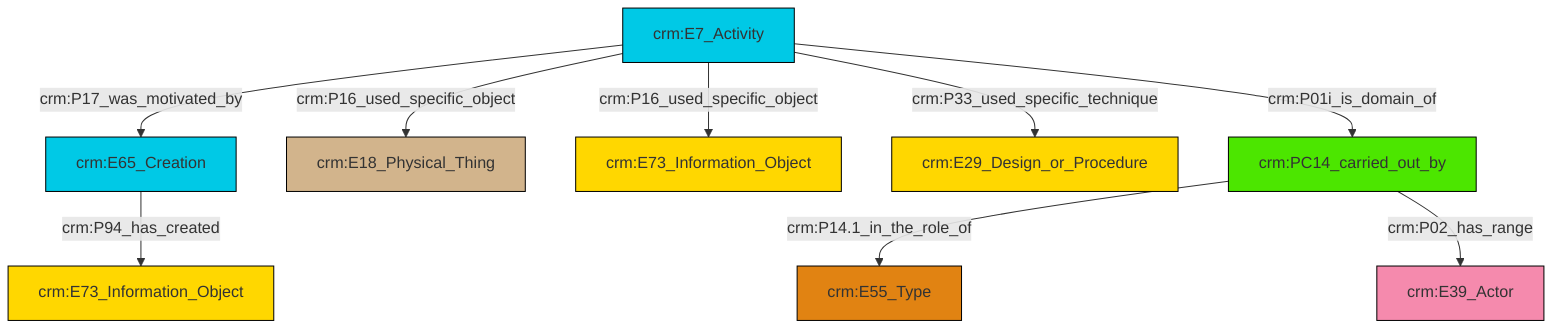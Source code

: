 graph TD
classDef Literal fill:#f2f2f2,stroke:#000000;
classDef CRM_Entity fill:#FFFFFF,stroke:#000000;
classDef Temporal_Entity fill:#00C9E6, stroke:#000000;
classDef Type fill:#E18312, stroke:#000000;
classDef Time-Span fill:#2C9C91, stroke:#000000;
classDef Appellation fill:#FFEB7F, stroke:#000000;
classDef Place fill:#008836, stroke:#000000;
classDef Persistent_Item fill:#B266B2, stroke:#000000;
classDef Conceptual_Object fill:#FFD700, stroke:#000000;
classDef Physical_Thing fill:#D2B48C, stroke:#000000;
classDef Actor fill:#f58aad, stroke:#000000;
classDef PC_Classes fill:#4ce600, stroke:#000000;
classDef Multi fill:#cccccc,stroke:#000000;

0["crm:E65_Creation"]:::Temporal_Entity -->|crm:P94_has_created| 1["crm:E73_Information_Object"]:::Conceptual_Object
2["crm:E7_Activity"]:::Temporal_Entity -->|crm:P16_used_specific_object| 3["crm:E18_Physical_Thing"]:::Physical_Thing
2["crm:E7_Activity"]:::Temporal_Entity -->|crm:P17_was_motivated_by| 0["crm:E65_Creation"]:::Temporal_Entity
2["crm:E7_Activity"]:::Temporal_Entity -->|crm:P16_used_specific_object| 6["crm:E73_Information_Object"]:::Conceptual_Object
2["crm:E7_Activity"]:::Temporal_Entity -->|crm:P33_used_specific_technique| 11["crm:E29_Design_or_Procedure"]:::Conceptual_Object
12["crm:PC14_carried_out_by"]:::PC_Classes -->|crm:P14.1_in_the_role_of| 9["crm:E55_Type"]:::Type
2["crm:E7_Activity"]:::Temporal_Entity -->|crm:P01i_is_domain_of| 12["crm:PC14_carried_out_by"]:::PC_Classes
12["crm:PC14_carried_out_by"]:::PC_Classes -->|crm:P02_has_range| 4["crm:E39_Actor"]:::Actor